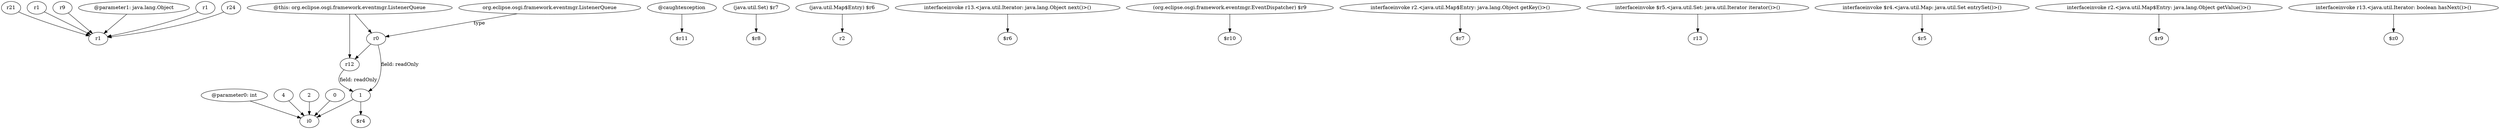 digraph g {
0[label="r21"]
1[label="r1"]
0->1[label=""]
2[label="r0"]
3[label="r12"]
2->3[label=""]
4[label="@parameter0: int"]
5[label="i0"]
4->5[label=""]
6[label="org.eclipse.osgi.framework.eventmgr.ListenerQueue"]
6->2[label="type"]
7[label="@caughtexception"]
8[label="$r11"]
7->8[label=""]
9[label="@this: org.eclipse.osgi.framework.eventmgr.ListenerQueue"]
9->3[label=""]
10[label="4"]
10->5[label=""]
11[label="2"]
11->5[label=""]
12[label="1"]
12->5[label=""]
13[label="0"]
13->5[label=""]
14[label="r1"]
14->1[label=""]
15[label="(java.util.Set) $r7"]
16[label="$r8"]
15->16[label=""]
17[label="(java.util.Map$Entry) $r6"]
18[label="r2"]
17->18[label=""]
19[label="interfaceinvoke r13.<java.util.Iterator: java.lang.Object next()>()"]
20[label="$r6"]
19->20[label=""]
21[label="(org.eclipse.osgi.framework.eventmgr.EventDispatcher) $r9"]
22[label="$r10"]
21->22[label=""]
23[label="r9"]
23->1[label=""]
24[label="@parameter1: java.lang.Object"]
24->1[label=""]
25[label="r1"]
25->1[label=""]
26[label="interfaceinvoke r2.<java.util.Map$Entry: java.lang.Object getKey()>()"]
27[label="$r7"]
26->27[label=""]
3->12[label="field: readOnly"]
28[label="interfaceinvoke $r5.<java.util.Set: java.util.Iterator iterator()>()"]
29[label="r13"]
28->29[label=""]
9->2[label=""]
2->12[label="field: readOnly"]
30[label="interfaceinvoke $r4.<java.util.Map: java.util.Set entrySet()>()"]
31[label="$r5"]
30->31[label=""]
32[label="$r4"]
12->32[label=""]
33[label="interfaceinvoke r2.<java.util.Map$Entry: java.lang.Object getValue()>()"]
34[label="$r9"]
33->34[label=""]
35[label="r24"]
35->1[label=""]
36[label="interfaceinvoke r13.<java.util.Iterator: boolean hasNext()>()"]
37[label="$z0"]
36->37[label=""]
}